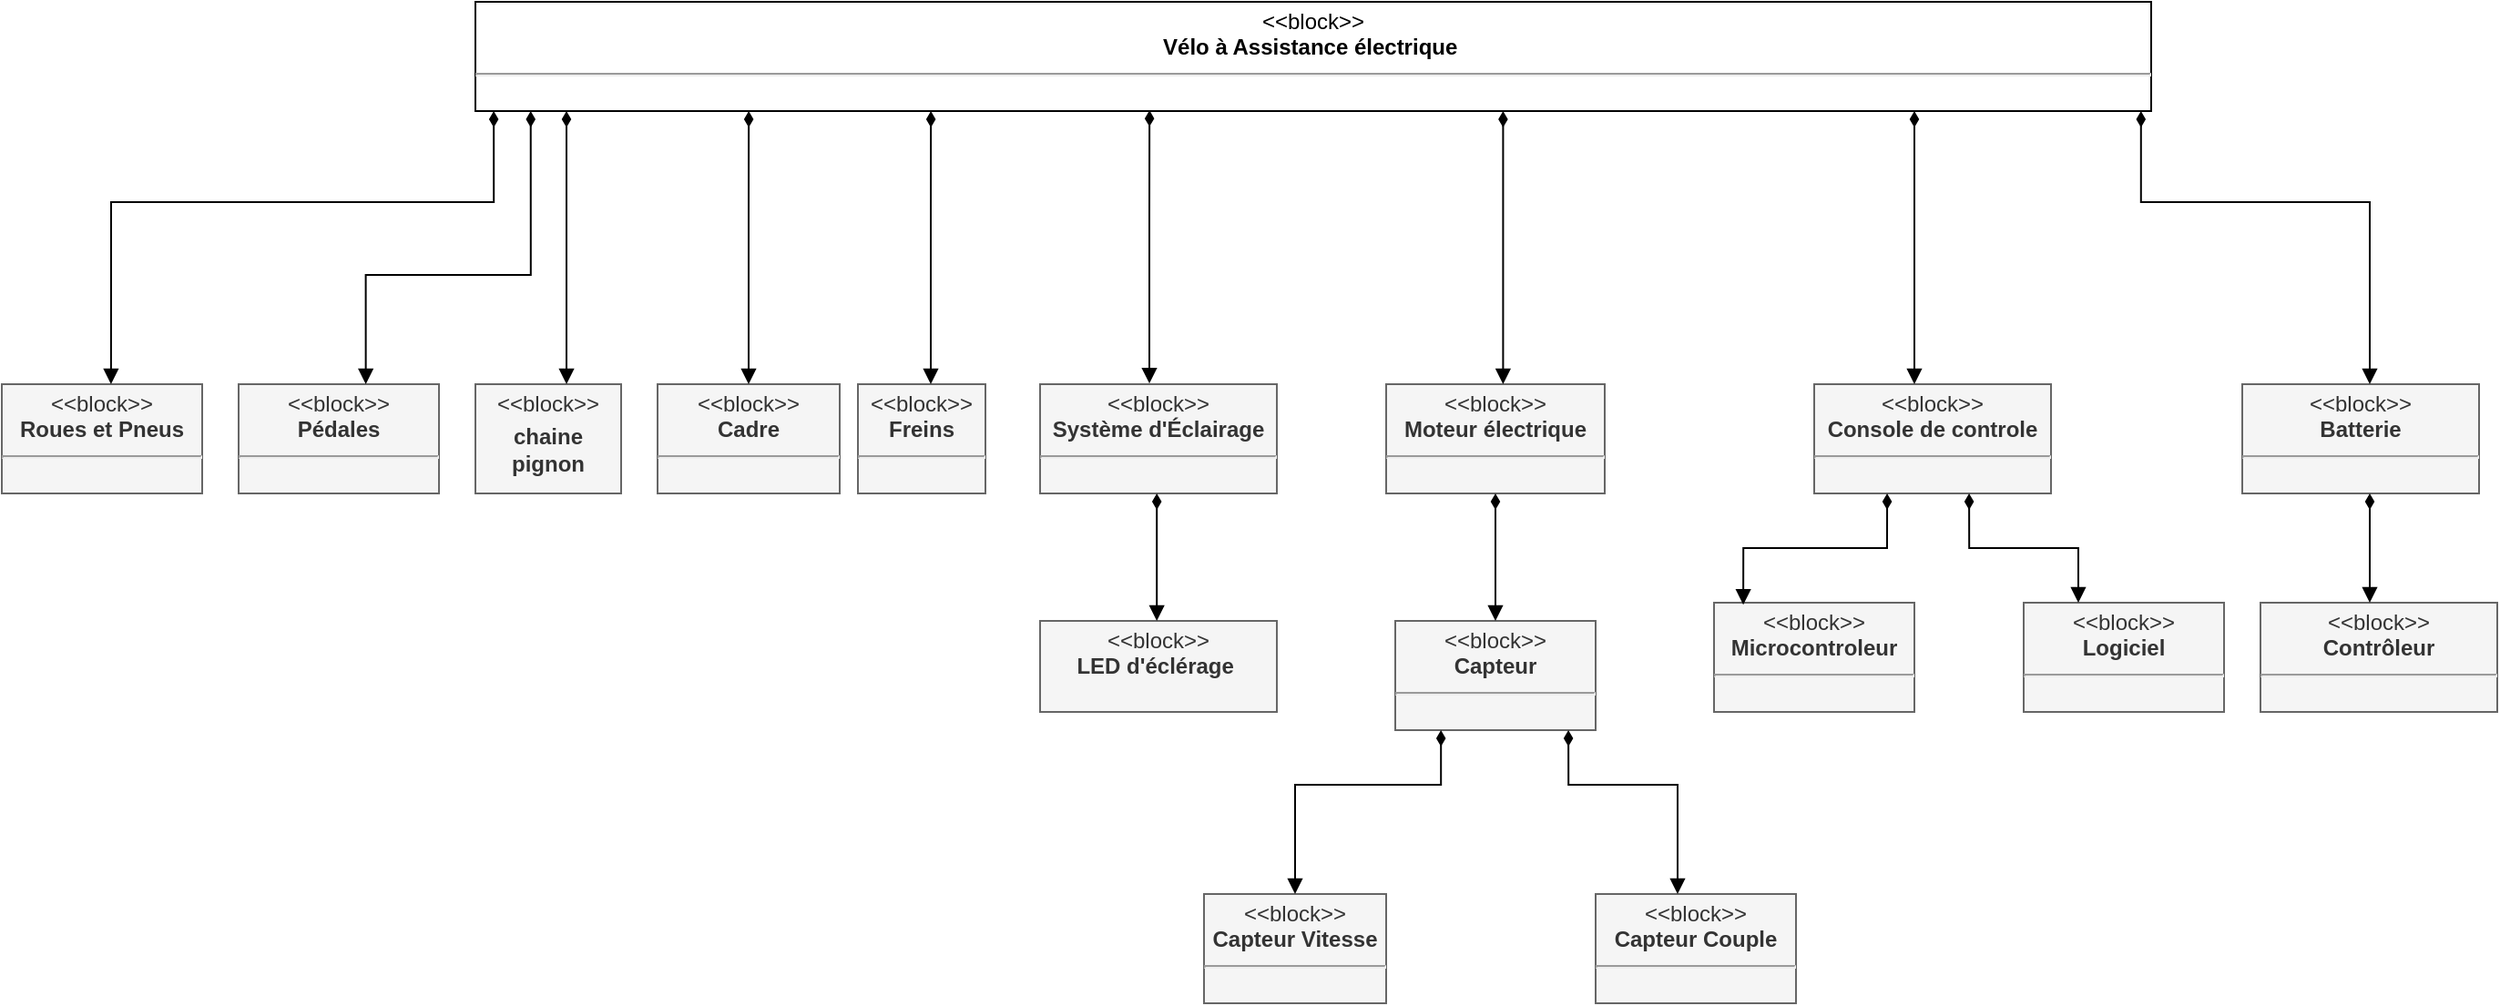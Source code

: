 <mxfile version="22.1.18" type="github">
  <diagram name="Page-1" id="RBbAHje912E-lCHchGG4">
    <mxGraphModel dx="794" dy="420" grid="1" gridSize="10" guides="1" tooltips="1" connect="1" arrows="1" fold="1" page="1" pageScale="1" pageWidth="3300" pageHeight="4681" math="0" shadow="0">
      <root>
        <mxCell id="0" />
        <mxCell id="1" parent="0" />
        <mxCell id="tNDZy1lkUzPdTNIgQcvL-5" value="&lt;p style=&quot;margin:0px;margin-top:4px;text-align:center;&quot;&gt;&amp;lt;&amp;lt;block&amp;gt;&amp;gt;&lt;br&gt;&lt;b&gt;Vélo à Assistance électrique&amp;nbsp;&lt;/b&gt;&lt;/p&gt;&lt;hr&gt;&lt;p style=&quot;font-size:10px;margin:0px;text-align:center;&quot;&gt;&lt;/p&gt;" style="shape=rect;html=1;overflow=fill;verticalAlign=top;align=left;whiteSpace=wrap;" parent="1" vertex="1">
          <mxGeometry x="480" y="170" width="920" height="60" as="geometry" />
        </mxCell>
        <mxCell id="tNDZy1lkUzPdTNIgQcvL-6" value="&lt;p style=&quot;margin:0px;margin-top:4px;text-align:center;&quot;&gt;&amp;lt;&amp;lt;block&amp;gt;&amp;gt;&lt;br&gt;&lt;b&gt;Roues et Pneus&lt;/b&gt;&lt;br&gt;&lt;/p&gt;&lt;hr&gt;&lt;p style=&quot;font-size:10px;margin:0px;text-align:center;&quot;&gt;&lt;/p&gt;" style="shape=rect;html=1;overflow=fill;verticalAlign=top;align=left;whiteSpace=wrap;fillColor=#f5f5f5;fontColor=#333333;strokeColor=#666666;" parent="1" vertex="1">
          <mxGeometry x="220" y="380" width="110" height="60" as="geometry" />
        </mxCell>
        <mxCell id="tNDZy1lkUzPdTNIgQcvL-7" value="&lt;p style=&quot;margin:0px;margin-top:4px;text-align:center;&quot;&gt;&amp;lt;&amp;lt;block&amp;gt;&amp;gt;&lt;br&gt;&lt;b&gt;Cadre&lt;/b&gt;&lt;br&gt;&lt;/p&gt;&lt;hr&gt;&lt;p style=&quot;font-size:10px;margin:0px;text-align:center;&quot;&gt;&lt;/p&gt;" style="shape=rect;html=1;overflow=fill;verticalAlign=top;align=left;whiteSpace=wrap;fillColor=#f5f5f5;fontColor=#333333;strokeColor=#666666;" parent="1" vertex="1">
          <mxGeometry x="580" y="380" width="100" height="60" as="geometry" />
        </mxCell>
        <mxCell id="tNDZy1lkUzPdTNIgQcvL-8" value="&lt;p style=&quot;margin:0px;margin-top:4px;text-align:center;&quot;&gt;&amp;lt;&amp;lt;block&amp;gt;&amp;gt;&lt;br&gt;&lt;b&gt;Freins&lt;/b&gt;&lt;br&gt;&lt;/p&gt;&lt;hr&gt;&lt;p style=&quot;font-size:10px;margin:0px;text-align:center;&quot;&gt;&lt;/p&gt;" style="shape=rect;html=1;overflow=fill;verticalAlign=top;align=left;whiteSpace=wrap;fillColor=#f5f5f5;fontColor=#333333;strokeColor=#666666;" parent="1" vertex="1">
          <mxGeometry x="690" y="380" width="70" height="60" as="geometry" />
        </mxCell>
        <mxCell id="tNDZy1lkUzPdTNIgQcvL-10" value="&lt;p style=&quot;margin:0px;margin-top:4px;text-align:center;&quot;&gt;&amp;lt;&amp;lt;block&amp;gt;&amp;gt;&lt;br&gt;&lt;b&gt;Système d&#39;Éclairage&lt;/b&gt;&lt;br&gt;&lt;/p&gt;&lt;hr&gt;&lt;p style=&quot;font-size:10px;margin:0px;text-align:center;&quot;&gt;&lt;/p&gt;" style="shape=rect;html=1;overflow=fill;verticalAlign=top;align=left;whiteSpace=wrap;fillColor=#f5f5f5;fontColor=#333333;strokeColor=#666666;" parent="1" vertex="1">
          <mxGeometry x="790" y="380" width="130" height="60" as="geometry" />
        </mxCell>
        <mxCell id="tNDZy1lkUzPdTNIgQcvL-11" value="&lt;p style=&quot;margin:0px;margin-top:4px;text-align:center;&quot;&gt;&amp;lt;&amp;lt;block&amp;gt;&amp;gt;&lt;br&gt;&lt;b&gt;Moteur électrique&lt;/b&gt;&lt;/p&gt;&lt;hr&gt;&lt;p style=&quot;font-size:10px;margin:0px;text-align:center;&quot;&gt;&lt;/p&gt;" style="shape=rect;html=1;overflow=fill;verticalAlign=top;align=left;whiteSpace=wrap;fillColor=#f5f5f5;fontColor=#333333;strokeColor=#666666;" parent="1" vertex="1">
          <mxGeometry x="980" y="380" width="120" height="60" as="geometry" />
        </mxCell>
        <mxCell id="tNDZy1lkUzPdTNIgQcvL-12" value="&lt;p style=&quot;margin:0px;margin-top:4px;text-align:center;&quot;&gt;&amp;lt;&amp;lt;block&amp;gt;&amp;gt;&lt;br&gt;&lt;b&gt;Capteur&lt;/b&gt;&lt;/p&gt;&lt;hr&gt;&lt;p style=&quot;font-size:10px;margin:0px;text-align:center;&quot;&gt;&lt;/p&gt;" style="shape=rect;html=1;overflow=fill;verticalAlign=top;align=left;whiteSpace=wrap;fillColor=#f5f5f5;fontColor=#333333;strokeColor=#666666;" parent="1" vertex="1">
          <mxGeometry x="985" y="510" width="110" height="60" as="geometry" />
        </mxCell>
        <mxCell id="tNDZy1lkUzPdTNIgQcvL-14" value="&lt;p style=&quot;margin:0px;margin-top:4px;text-align:center;&quot;&gt;&amp;lt;&amp;lt;block&amp;gt;&amp;gt;&lt;br&gt;&lt;b&gt;Console de controle&lt;/b&gt;&lt;br&gt;&lt;/p&gt;&lt;hr&gt;&lt;p style=&quot;font-size:10px;margin:0px;text-align:center;&quot;&gt;&lt;/p&gt;" style="shape=rect;html=1;overflow=fill;verticalAlign=top;align=left;whiteSpace=wrap;fillColor=#f5f5f5;fontColor=#333333;strokeColor=#666666;" parent="1" vertex="1">
          <mxGeometry x="1215" y="380" width="130" height="60" as="geometry" />
        </mxCell>
        <mxCell id="tNDZy1lkUzPdTNIgQcvL-15" value="&lt;p style=&quot;margin:0px;margin-top:4px;text-align:center;&quot;&gt;&amp;lt;&amp;lt;block&amp;gt;&amp;gt;&lt;br&gt;&lt;b&gt;Microcontroleur&lt;/b&gt;&lt;/p&gt;&lt;hr&gt;&lt;p style=&quot;font-size:10px;margin:0px;text-align:center;&quot;&gt;&lt;/p&gt;" style="shape=rect;html=1;overflow=fill;verticalAlign=top;align=left;whiteSpace=wrap;fillColor=#f5f5f5;fontColor=#333333;strokeColor=#666666;" parent="1" vertex="1">
          <mxGeometry x="1160" y="500" width="110" height="60" as="geometry" />
        </mxCell>
        <mxCell id="tNDZy1lkUzPdTNIgQcvL-16" value="&lt;p style=&quot;margin:0px;margin-top:4px;text-align:center;&quot;&gt;&amp;lt;&amp;lt;block&amp;gt;&amp;gt;&lt;br&gt;&lt;b&gt;Logiciel&lt;/b&gt;&lt;/p&gt;&lt;hr&gt;&lt;p style=&quot;font-size:10px;margin:0px;text-align:center;&quot;&gt;&lt;/p&gt;" style="shape=rect;html=1;overflow=fill;verticalAlign=top;align=left;whiteSpace=wrap;fillColor=#f5f5f5;fontColor=#333333;strokeColor=#666666;" parent="1" vertex="1">
          <mxGeometry x="1330" y="500" width="110" height="60" as="geometry" />
        </mxCell>
        <mxCell id="tNDZy1lkUzPdTNIgQcvL-17" value="&lt;p style=&quot;margin:0px;margin-top:4px;text-align:center;&quot;&gt;&amp;lt;&amp;lt;block&amp;gt;&amp;gt;&lt;br&gt;&lt;b&gt;Batterie&lt;/b&gt;&lt;br&gt;&lt;/p&gt;&lt;hr&gt;&lt;p style=&quot;font-size:10px;margin:0px;text-align:center;&quot;&gt;&lt;/p&gt;" style="shape=rect;html=1;overflow=fill;verticalAlign=top;align=left;whiteSpace=wrap;fillColor=#f5f5f5;fontColor=#333333;strokeColor=#666666;" parent="1" vertex="1">
          <mxGeometry x="1450" y="380" width="130" height="60" as="geometry" />
        </mxCell>
        <mxCell id="tNDZy1lkUzPdTNIgQcvL-20" value="&lt;p style=&quot;margin:0px;margin-top:4px;text-align:center;&quot;&gt;&amp;lt;&amp;lt;block&amp;gt;&amp;gt;&lt;br&gt;&lt;b&gt;Contrôleur&lt;/b&gt;&lt;br&gt;&lt;/p&gt;&lt;hr&gt;&lt;p style=&quot;font-size:10px;margin:0px;text-align:center;&quot;&gt;&lt;/p&gt;" style="shape=rect;html=1;overflow=fill;verticalAlign=top;align=left;whiteSpace=wrap;fillColor=#f5f5f5;fontColor=#333333;strokeColor=#666666;" parent="1" vertex="1">
          <mxGeometry x="1460" y="500" width="130" height="60" as="geometry" />
        </mxCell>
        <mxCell id="tNDZy1lkUzPdTNIgQcvL-21" value="&lt;p style=&quot;margin:0px;margin-top:4px;text-align:center;&quot;&gt;&amp;lt;&amp;lt;block&amp;gt;&amp;gt;&lt;br&gt;&lt;b&gt;Capteur Vitesse&lt;/b&gt;&lt;/p&gt;&lt;hr&gt;&lt;p style=&quot;font-size:10px;margin:0px;text-align:center;&quot;&gt;&lt;/p&gt;" style="shape=rect;html=1;overflow=fill;verticalAlign=top;align=left;whiteSpace=wrap;fillColor=#f5f5f5;fontColor=#333333;strokeColor=#666666;" parent="1" vertex="1">
          <mxGeometry x="880" y="660" width="100" height="60" as="geometry" />
        </mxCell>
        <mxCell id="tNDZy1lkUzPdTNIgQcvL-22" value="&lt;p style=&quot;margin:0px;margin-top:4px;text-align:center;&quot;&gt;&amp;lt;&amp;lt;block&amp;gt;&amp;gt;&lt;br&gt;&lt;b&gt;Capteur Couple&lt;/b&gt;&lt;/p&gt;&lt;hr&gt;&lt;p style=&quot;font-size:10px;margin:0px;text-align:center;&quot;&gt;&lt;/p&gt;" style="shape=rect;html=1;overflow=fill;verticalAlign=top;align=left;whiteSpace=wrap;fillColor=#f5f5f5;fontColor=#333333;strokeColor=#666666;" parent="1" vertex="1">
          <mxGeometry x="1095" y="660" width="110" height="60" as="geometry" />
        </mxCell>
        <mxCell id="i6UHM5g1i1h8TKfiKLYl-1" style="edgeStyle=orthogonalEdgeStyle;rounded=0;orthogonalLoop=1;jettySize=auto;html=1;exitX=0.75;exitY=0;exitDx=0;exitDy=0;endArrow=diamondThin;endFill=1;startArrow=block;startFill=1;" parent="1" edge="1">
          <mxGeometry relative="1" as="geometry">
            <Array as="points">
              <mxPoint x="1044.27" y="230" />
            </Array>
            <mxPoint x="1044.2" y="380" as="sourcePoint" />
            <mxPoint x="1044.27" y="230" as="targetPoint" />
          </mxGeometry>
        </mxCell>
        <mxCell id="i6UHM5g1i1h8TKfiKLYl-2" style="edgeStyle=orthogonalEdgeStyle;rounded=0;orthogonalLoop=1;jettySize=auto;html=1;exitX=0.75;exitY=0;exitDx=0;exitDy=0;endArrow=diamondThin;endFill=1;startArrow=block;startFill=1;" parent="1" edge="1">
          <mxGeometry relative="1" as="geometry">
            <Array as="points">
              <mxPoint x="1270.07" y="230" />
            </Array>
            <mxPoint x="1270" y="380" as="sourcePoint" />
            <mxPoint x="1270.07" y="230" as="targetPoint" />
          </mxGeometry>
        </mxCell>
        <mxCell id="i6UHM5g1i1h8TKfiKLYl-3" style="edgeStyle=orthogonalEdgeStyle;rounded=0;orthogonalLoop=1;jettySize=auto;html=1;endArrow=diamondThin;endFill=1;startArrow=block;startFill=1;" parent="1" edge="1">
          <mxGeometry relative="1" as="geometry">
            <Array as="points">
              <mxPoint x="1520" y="380" />
              <mxPoint x="1520" y="280" />
              <mxPoint x="1394" y="280" />
            </Array>
            <mxPoint x="1520" y="380" as="sourcePoint" />
            <mxPoint x="1394.4" y="230" as="targetPoint" />
          </mxGeometry>
        </mxCell>
        <mxCell id="i6UHM5g1i1h8TKfiKLYl-6" style="edgeStyle=orthogonalEdgeStyle;rounded=0;orthogonalLoop=1;jettySize=auto;html=1;exitX=0.75;exitY=0;exitDx=0;exitDy=0;endArrow=diamondThin;endFill=1;startArrow=block;startFill=1;" parent="1" edge="1">
          <mxGeometry relative="1" as="geometry">
            <Array as="points">
              <mxPoint x="850.07" y="289.58" />
              <mxPoint x="850.07" y="289.58" />
            </Array>
            <mxPoint x="850.0" y="379.58" as="sourcePoint" />
            <mxPoint x="850.07" y="229.58" as="targetPoint" />
          </mxGeometry>
        </mxCell>
        <mxCell id="i6UHM5g1i1h8TKfiKLYl-7" style="edgeStyle=orthogonalEdgeStyle;rounded=0;orthogonalLoop=1;jettySize=auto;html=1;exitX=0.75;exitY=0;exitDx=0;exitDy=0;endArrow=diamondThin;endFill=1;startArrow=block;startFill=1;" parent="1" edge="1">
          <mxGeometry relative="1" as="geometry">
            <Array as="points">
              <mxPoint x="730.07" y="290" />
              <mxPoint x="730.07" y="290" />
            </Array>
            <mxPoint x="730.0" y="380" as="sourcePoint" />
            <mxPoint x="730.07" y="230" as="targetPoint" />
          </mxGeometry>
        </mxCell>
        <mxCell id="i6UHM5g1i1h8TKfiKLYl-8" style="edgeStyle=orthogonalEdgeStyle;rounded=0;orthogonalLoop=1;jettySize=auto;html=1;exitX=0.75;exitY=0;exitDx=0;exitDy=0;endArrow=diamondThin;endFill=1;startArrow=block;startFill=1;" parent="1" edge="1">
          <mxGeometry relative="1" as="geometry">
            <Array as="points">
              <mxPoint x="630.07" y="290" />
              <mxPoint x="630.07" y="290" />
            </Array>
            <mxPoint x="630.0" y="380.0" as="sourcePoint" />
            <mxPoint x="630.07" y="230" as="targetPoint" />
          </mxGeometry>
        </mxCell>
        <mxCell id="i6UHM5g1i1h8TKfiKLYl-10" style="edgeStyle=orthogonalEdgeStyle;rounded=0;orthogonalLoop=1;jettySize=auto;html=1;endArrow=diamondThin;endFill=1;startArrow=block;startFill=1;exitX=0.545;exitY=0;exitDx=0;exitDy=0;exitPerimeter=0;" parent="1" source="tNDZy1lkUzPdTNIgQcvL-6" edge="1">
          <mxGeometry relative="1" as="geometry">
            <Array as="points">
              <mxPoint x="280" y="280" />
              <mxPoint x="490" y="280" />
            </Array>
            <mxPoint x="280" y="370" as="sourcePoint" />
            <mxPoint x="490.07" y="230" as="targetPoint" />
          </mxGeometry>
        </mxCell>
        <mxCell id="i6UHM5g1i1h8TKfiKLYl-11" style="edgeStyle=orthogonalEdgeStyle;rounded=0;orthogonalLoop=1;jettySize=auto;html=1;endArrow=diamondThin;endFill=1;startArrow=block;startFill=1;" parent="1" edge="1">
          <mxGeometry relative="1" as="geometry">
            <Array as="points">
              <mxPoint x="1040.09" y="440" />
            </Array>
            <mxPoint x="1040" y="510" as="sourcePoint" />
            <mxPoint x="1040.09" y="440" as="targetPoint" />
          </mxGeometry>
        </mxCell>
        <mxCell id="i6UHM5g1i1h8TKfiKLYl-12" style="edgeStyle=orthogonalEdgeStyle;rounded=0;orthogonalLoop=1;jettySize=auto;html=1;endArrow=diamondThin;endFill=1;startArrow=block;startFill=1;" parent="1" edge="1">
          <mxGeometry relative="1" as="geometry">
            <Array as="points">
              <mxPoint x="930" y="600" />
              <mxPoint x="1010" y="600" />
            </Array>
            <mxPoint x="930" y="660" as="sourcePoint" />
            <mxPoint x="1010.09" y="570" as="targetPoint" />
          </mxGeometry>
        </mxCell>
        <mxCell id="i6UHM5g1i1h8TKfiKLYl-13" style="edgeStyle=orthogonalEdgeStyle;rounded=0;orthogonalLoop=1;jettySize=auto;html=1;endArrow=diamondThin;endFill=1;startArrow=block;startFill=1;" parent="1" edge="1">
          <mxGeometry relative="1" as="geometry">
            <Array as="points">
              <mxPoint x="1140" y="600" />
              <mxPoint x="1080" y="600" />
            </Array>
            <mxPoint x="1140" y="660" as="sourcePoint" />
            <mxPoint x="1080.05" y="570" as="targetPoint" />
          </mxGeometry>
        </mxCell>
        <mxCell id="i6UHM5g1i1h8TKfiKLYl-14" style="edgeStyle=orthogonalEdgeStyle;rounded=0;orthogonalLoop=1;jettySize=auto;html=1;endArrow=diamondThin;endFill=1;startArrow=block;startFill=1;exitX=0.146;exitY=0.019;exitDx=0;exitDy=0;exitPerimeter=0;" parent="1" source="tNDZy1lkUzPdTNIgQcvL-15" edge="1">
          <mxGeometry relative="1" as="geometry">
            <Array as="points">
              <mxPoint x="1176" y="470" />
              <mxPoint x="1255" y="470" />
            </Array>
            <mxPoint x="1174.95" y="530" as="sourcePoint" />
            <mxPoint x="1255.04" y="440" as="targetPoint" />
          </mxGeometry>
        </mxCell>
        <mxCell id="i6UHM5g1i1h8TKfiKLYl-15" style="edgeStyle=orthogonalEdgeStyle;rounded=0;orthogonalLoop=1;jettySize=auto;html=1;endArrow=diamondThin;endFill=1;startArrow=block;startFill=1;" parent="1" edge="1">
          <mxGeometry relative="1" as="geometry">
            <Array as="points">
              <mxPoint x="1360" y="470" />
              <mxPoint x="1300" y="470" />
            </Array>
            <mxPoint x="1360" y="500" as="sourcePoint" />
            <mxPoint x="1300.05" y="440" as="targetPoint" />
          </mxGeometry>
        </mxCell>
        <mxCell id="i6UHM5g1i1h8TKfiKLYl-16" style="edgeStyle=orthogonalEdgeStyle;rounded=0;orthogonalLoop=1;jettySize=auto;html=1;endArrow=diamondThin;endFill=1;startArrow=block;startFill=1;" parent="1" edge="1">
          <mxGeometry relative="1" as="geometry">
            <Array as="points">
              <mxPoint x="1520.07" y="440" />
            </Array>
            <mxPoint x="1520" y="500" as="sourcePoint" />
            <mxPoint x="1520.07" y="440" as="targetPoint" />
          </mxGeometry>
        </mxCell>
        <mxCell id="i6UHM5g1i1h8TKfiKLYl-27" value="&lt;p style=&quot;margin:0px;margin-top:4px;text-align:center;&quot;&gt;&amp;lt;&amp;lt;block&amp;gt;&amp;gt;&lt;br&gt;&lt;b&gt;Pédales&lt;/b&gt;&lt;/p&gt;&lt;hr&gt;&lt;p style=&quot;font-size:10px;margin:0px;text-align:center;&quot;&gt;&lt;/p&gt;" style="shape=rect;html=1;overflow=fill;verticalAlign=top;align=left;whiteSpace=wrap;fillColor=#f5f5f5;fontColor=#333333;strokeColor=#666666;" parent="1" vertex="1">
          <mxGeometry x="350" y="380" width="110" height="60" as="geometry" />
        </mxCell>
        <mxCell id="i6UHM5g1i1h8TKfiKLYl-29" value="&lt;p style=&quot;margin:0px;margin-top:4px;text-align:center;&quot;&gt;&amp;lt;&amp;lt;block&amp;gt;&amp;gt;&lt;br&gt;&lt;/p&gt;&lt;p style=&quot;margin:0px;margin-top:4px;text-align:center;&quot;&gt;&lt;b&gt;chaine pignon&lt;/b&gt;&lt;/p&gt;&lt;div style=&quot;text-align: center;&quot;&gt;&lt;br&gt;&lt;/div&gt;&lt;hr&gt;&lt;p style=&quot;font-size:10px;margin:0px;text-align:center;&quot;&gt;&lt;/p&gt;" style="shape=rect;html=1;overflow=fill;verticalAlign=top;align=left;whiteSpace=wrap;fillColor=#f5f5f5;fontColor=#333333;strokeColor=#666666;" parent="1" vertex="1">
          <mxGeometry x="480" y="380" width="80" height="60" as="geometry" />
        </mxCell>
        <mxCell id="i6UHM5g1i1h8TKfiKLYl-35" style="edgeStyle=orthogonalEdgeStyle;rounded=0;orthogonalLoop=1;jettySize=auto;html=1;endArrow=diamondThin;endFill=1;startArrow=block;startFill=1;exitX=0.545;exitY=0;exitDx=0;exitDy=0;exitPerimeter=0;entryX=0.033;entryY=1;entryDx=0;entryDy=0;entryPerimeter=0;" parent="1" target="tNDZy1lkUzPdTNIgQcvL-5" edge="1">
          <mxGeometry relative="1" as="geometry">
            <Array as="points">
              <mxPoint x="420" y="320" />
              <mxPoint x="510" y="320" />
            </Array>
            <mxPoint x="419.82" y="380" as="sourcePoint" />
            <mxPoint x="510" y="240" as="targetPoint" />
          </mxGeometry>
        </mxCell>
        <mxCell id="i6UHM5g1i1h8TKfiKLYl-36" style="edgeStyle=orthogonalEdgeStyle;rounded=0;orthogonalLoop=1;jettySize=auto;html=1;endArrow=diamondThin;endFill=1;startArrow=block;startFill=1;exitX=0.545;exitY=0;exitDx=0;exitDy=0;exitPerimeter=0;" parent="1" edge="1">
          <mxGeometry relative="1" as="geometry">
            <Array as="points">
              <mxPoint x="530" y="230" />
            </Array>
            <mxPoint x="530.02" y="380" as="sourcePoint" />
            <mxPoint x="530" y="230" as="targetPoint" />
          </mxGeometry>
        </mxCell>
        <mxCell id="i6UHM5g1i1h8TKfiKLYl-37" value="&lt;p style=&quot;margin:0px;margin-top:4px;text-align:center;&quot;&gt;&amp;lt;&amp;lt;block&amp;gt;&amp;gt;&lt;br&gt;&lt;b&gt;LED d&#39;éclérage&amp;nbsp;&lt;/b&gt;&lt;/p&gt;&lt;p style=&quot;font-size:10px;margin:0px;text-align:center;&quot;&gt;&lt;/p&gt;" style="shape=rect;html=1;overflow=fill;verticalAlign=top;align=left;whiteSpace=wrap;fillColor=#f5f5f5;fontColor=#333333;strokeColor=#666666;" parent="1" vertex="1">
          <mxGeometry x="790" y="510" width="130" height="50" as="geometry" />
        </mxCell>
        <mxCell id="i6UHM5g1i1h8TKfiKLYl-38" style="edgeStyle=orthogonalEdgeStyle;rounded=0;orthogonalLoop=1;jettySize=auto;html=1;endArrow=diamondThin;endFill=1;startArrow=block;startFill=1;" parent="1" edge="1">
          <mxGeometry relative="1" as="geometry">
            <Array as="points">
              <mxPoint x="854.18" y="440" />
            </Array>
            <mxPoint x="854.09" y="510" as="sourcePoint" />
            <mxPoint x="854.18" y="440" as="targetPoint" />
          </mxGeometry>
        </mxCell>
      </root>
    </mxGraphModel>
  </diagram>
</mxfile>
